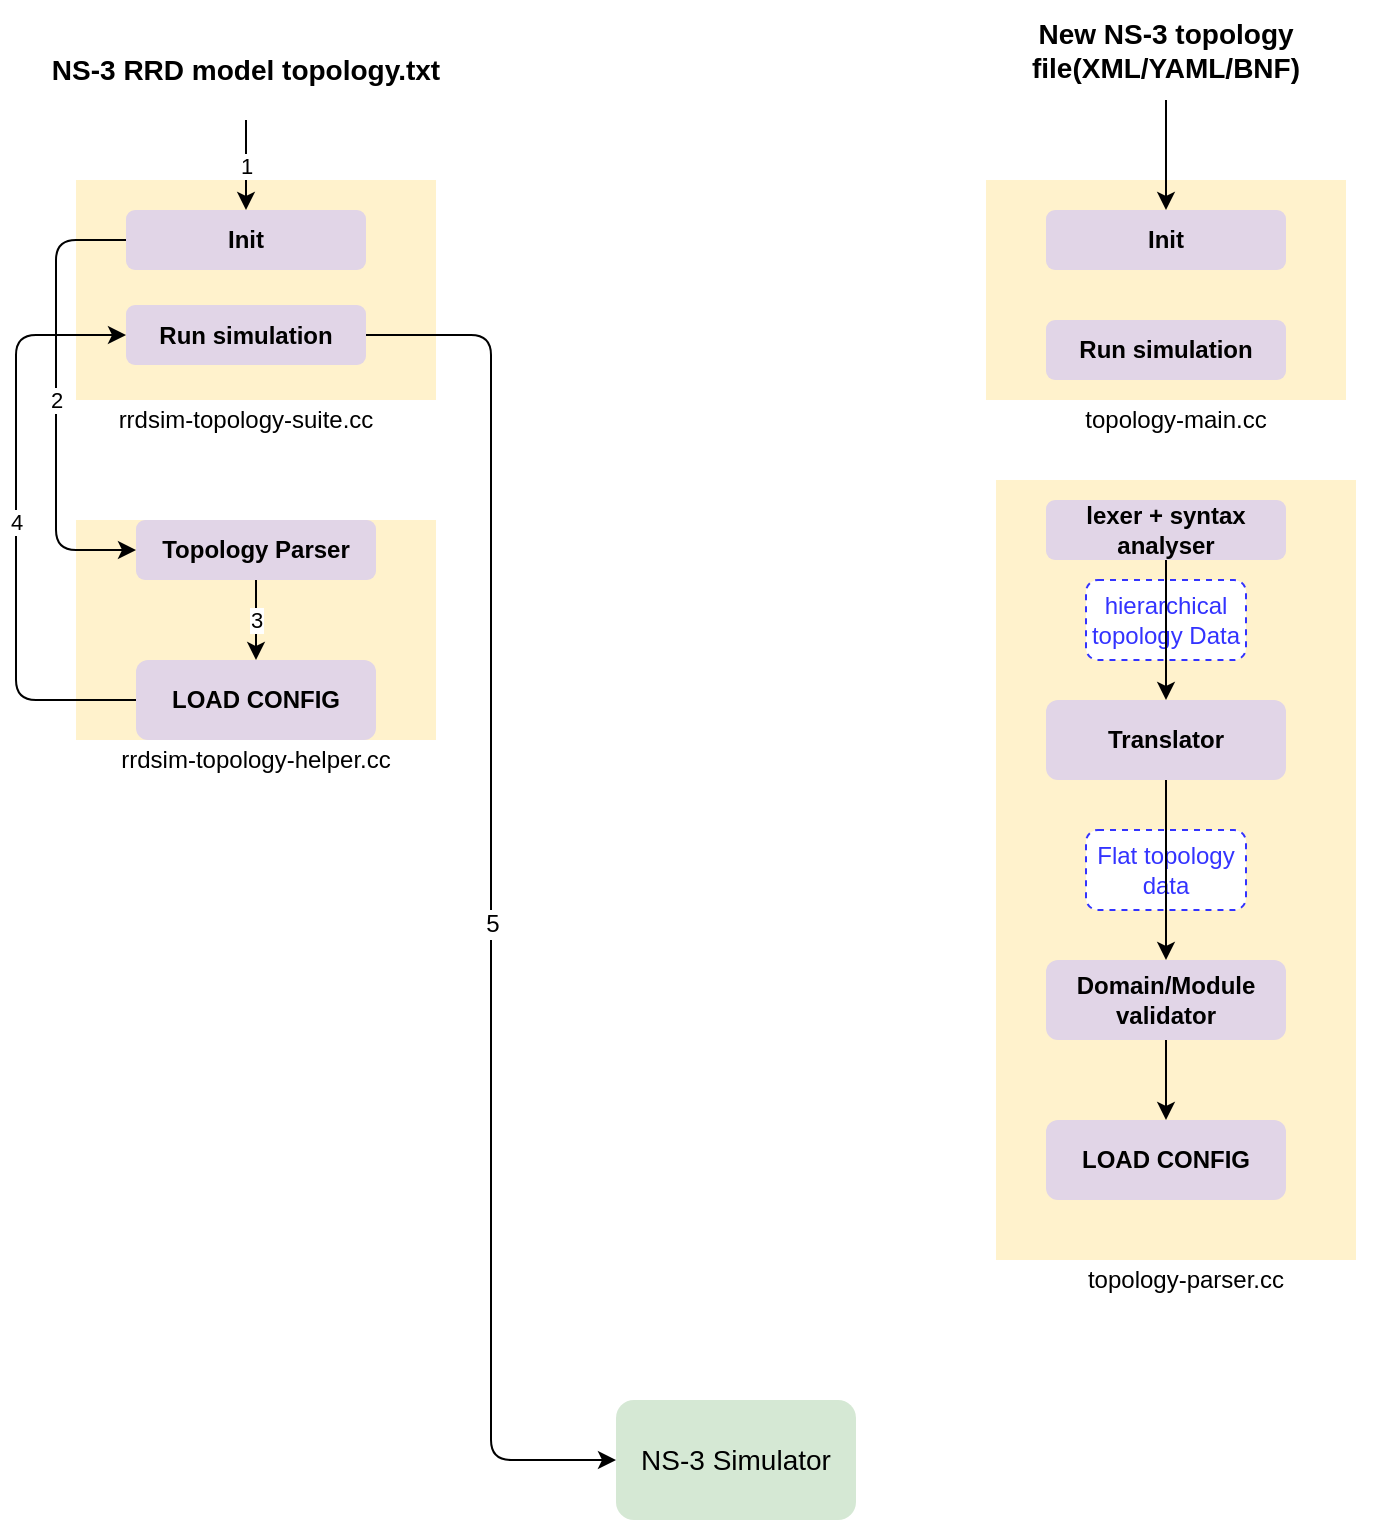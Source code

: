 <mxfile version="11.0.8" type="github"><diagram id="WUkLrTjc6pfQje6Lp3A3" name="Page-1"><mxGraphModel dx="1307" dy="1054" grid="1" gridSize="10" guides="1" tooltips="1" connect="1" arrows="1" fold="1" page="1" pageScale="1" pageWidth="850" pageHeight="1100" math="0" shadow="0"><root><mxCell id="0"/><mxCell id="1" parent="0"/><mxCell id="OYM6YsKHPWjOjZDcMZ7W-4" value="" style="rounded=0;whiteSpace=wrap;html=1;fillColor=#fff2cc;strokeColor=none;" vertex="1" parent="1"><mxGeometry x="530" y="440" width="180" height="390" as="geometry"/></mxCell><mxCell id="OYM6YsKHPWjOjZDcMZ7W-22" value="&lt;font color=&quot;#3333ff&quot;&gt;Flat topology data&lt;/font&gt;" style="rounded=1;whiteSpace=wrap;html=1;dashed=1;strokeColor=#3333FF;" vertex="1" parent="1"><mxGeometry x="575" y="615" width="80" height="40" as="geometry"/></mxCell><mxCell id="OYM6YsKHPWjOjZDcMZ7W-9" value="&lt;font color=&quot;#3333ff&quot;&gt;hierarchical topology Data&lt;/font&gt;" style="rounded=1;whiteSpace=wrap;html=1;dashed=1;strokeColor=#3333FF;" vertex="1" parent="1"><mxGeometry x="575" y="490" width="80" height="40" as="geometry"/></mxCell><mxCell id="YNuWitENtT-3OiKM5Ysg-1" value="&lt;span style=&quot;font-size: 14px&quot;&gt;&lt;b&gt;NS-3 RRD model topology.txt&lt;/b&gt;&lt;/span&gt;" style="text;html=1;strokeColor=none;fillColor=none;align=center;verticalAlign=middle;whiteSpace=wrap;rounded=0;" parent="1" vertex="1"><mxGeometry x="50" y="210" width="210" height="50" as="geometry"/></mxCell><mxCell id="YNuWitENtT-3OiKM5Ysg-2" value="&lt;span style=&quot;font-size: 14px&quot;&gt;&lt;b&gt;New NS-3 topology file(XML/YAML/BNF)&lt;/b&gt;&lt;/span&gt;" style="text;html=1;strokeColor=none;fillColor=none;align=center;verticalAlign=middle;whiteSpace=wrap;rounded=0;" parent="1" vertex="1"><mxGeometry x="510" y="200" width="210" height="50" as="geometry"/></mxCell><mxCell id="YNuWitENtT-3OiKM5Ysg-3" value="&lt;font style=&quot;font-size: 14px&quot;&gt;NS-3 Simulator&lt;/font&gt;" style="rounded=1;whiteSpace=wrap;html=1;fillColor=#d5e8d4;strokeColor=none;" parent="1" vertex="1"><mxGeometry x="340" y="900" width="120" height="60" as="geometry"/></mxCell><mxCell id="YNuWitENtT-3OiKM5Ysg-7" value="" style="group" parent="1" vertex="1" connectable="0"><mxGeometry x="70" y="460" width="180" height="130" as="geometry"/></mxCell><mxCell id="YNuWitENtT-3OiKM5Ysg-4" value="" style="rounded=0;whiteSpace=wrap;html=1;fillColor=#fff2cc;strokeColor=none;" parent="YNuWitENtT-3OiKM5Ysg-7" vertex="1"><mxGeometry width="180" height="110" as="geometry"/></mxCell><mxCell id="YNuWitENtT-3OiKM5Ysg-5" value="rrdsim-topology-helper.cc" style="text;html=1;strokeColor=none;fillColor=none;align=center;verticalAlign=middle;whiteSpace=wrap;rounded=0;" parent="YNuWitENtT-3OiKM5Ysg-7" vertex="1"><mxGeometry x="10" y="110" width="160" height="20" as="geometry"/></mxCell><mxCell id="YNuWitENtT-3OiKM5Ysg-6" value="&lt;b&gt;Topology Parser&lt;/b&gt;" style="rounded=1;whiteSpace=wrap;html=1;fillColor=#e1d5e7;strokeColor=none;" parent="YNuWitENtT-3OiKM5Ysg-7" vertex="1"><mxGeometry x="30" width="120" height="30" as="geometry"/></mxCell><mxCell id="YNuWitENtT-3OiKM5Ysg-15" value="&lt;b&gt;LOAD CONFIG&lt;/b&gt;" style="rounded=1;whiteSpace=wrap;html=1;fillColor=#e1d5e7;strokeColor=none;" parent="YNuWitENtT-3OiKM5Ysg-7" vertex="1"><mxGeometry x="30" y="70" width="120" height="40" as="geometry"/></mxCell><mxCell id="YNuWitENtT-3OiKM5Ysg-24" value="3" style="endArrow=classic;html=1;exitX=0.5;exitY=1;exitDx=0;exitDy=0;" parent="YNuWitENtT-3OiKM5Ysg-7" source="YNuWitENtT-3OiKM5Ysg-6" target="YNuWitENtT-3OiKM5Ysg-15" edge="1"><mxGeometry width="50" height="50" relative="1" as="geometry"><mxPoint x="-20" y="310" as="sourcePoint"/><mxPoint x="90" y="60" as="targetPoint"/></mxGeometry></mxCell><mxCell id="YNuWitENtT-3OiKM5Ysg-22" value="" style="group" parent="1" vertex="1" connectable="0"><mxGeometry x="70" y="290" width="180" height="130" as="geometry"/></mxCell><mxCell id="YNuWitENtT-3OiKM5Ysg-8" value="" style="rounded=0;whiteSpace=wrap;html=1;fillColor=#fff2cc;strokeColor=none;" parent="YNuWitENtT-3OiKM5Ysg-22" vertex="1"><mxGeometry width="180" height="110" as="geometry"/></mxCell><mxCell id="YNuWitENtT-3OiKM5Ysg-9" value="rrdsim-topology-suite.cc" style="text;html=1;strokeColor=none;fillColor=none;align=center;verticalAlign=middle;whiteSpace=wrap;rounded=0;" parent="YNuWitENtT-3OiKM5Ysg-22" vertex="1"><mxGeometry x="5" y="110" width="160" height="20" as="geometry"/></mxCell><mxCell id="YNuWitENtT-3OiKM5Ysg-14" value="&lt;b&gt;Init&lt;/b&gt;" style="rounded=1;whiteSpace=wrap;html=1;fillColor=#e1d5e7;strokeColor=none;" parent="YNuWitENtT-3OiKM5Ysg-22" vertex="1"><mxGeometry x="25" y="15" width="120" height="30" as="geometry"/></mxCell><mxCell id="YNuWitENtT-3OiKM5Ysg-16" value="&lt;b&gt;Run simulation&lt;/b&gt;" style="rounded=1;whiteSpace=wrap;html=1;fillColor=#e1d5e7;strokeColor=none;" parent="YNuWitENtT-3OiKM5Ysg-22" vertex="1"><mxGeometry x="25" y="62.5" width="120" height="30" as="geometry"/></mxCell><mxCell id="YNuWitENtT-3OiKM5Ysg-18" value="1" style="endArrow=classic;html=1;" parent="1" source="YNuWitENtT-3OiKM5Ysg-1" target="YNuWitENtT-3OiKM5Ysg-14" edge="1"><mxGeometry width="50" height="50" relative="1" as="geometry"><mxPoint x="50" y="770" as="sourcePoint"/><mxPoint x="100" y="720" as="targetPoint"/></mxGeometry></mxCell><mxCell id="YNuWitENtT-3OiKM5Ysg-25" value="4" style="endArrow=classic;html=1;exitX=0;exitY=0.5;exitDx=0;exitDy=0;entryX=0;entryY=0.5;entryDx=0;entryDy=0;edgeStyle=elbowEdgeStyle;elbow=horizontal;" parent="1" source="YNuWitENtT-3OiKM5Ysg-15" target="YNuWitENtT-3OiKM5Ysg-16" edge="1"><mxGeometry width="50" height="50" relative="1" as="geometry"><mxPoint x="50" y="770" as="sourcePoint"/><mxPoint x="100" y="720" as="targetPoint"/><Array as="points"><mxPoint x="40" y="460"/></Array></mxGeometry></mxCell><mxCell id="YNuWitENtT-3OiKM5Ysg-26" value="2" style="endArrow=classic;html=1;exitX=0;exitY=0.5;exitDx=0;exitDy=0;edgeStyle=elbowEdgeStyle;elbow=vertical;entryX=0;entryY=0.5;entryDx=0;entryDy=0;" parent="1" source="YNuWitENtT-3OiKM5Ysg-14" target="YNuWitENtT-3OiKM5Ysg-6" edge="1"><mxGeometry width="50" height="50" relative="1" as="geometry"><mxPoint x="30" y="770" as="sourcePoint"/><mxPoint x="80" y="720" as="targetPoint"/><Array as="points"><mxPoint x="60" y="390"/></Array></mxGeometry></mxCell><mxCell id="YNuWitENtT-3OiKM5Ysg-27" value="" style="endArrow=classic;html=1;exitX=1;exitY=0.5;exitDx=0;exitDy=0;entryX=0;entryY=0.5;entryDx=0;entryDy=0;edgeStyle=elbowEdgeStyle;" parent="1" source="YNuWitENtT-3OiKM5Ysg-16" target="YNuWitENtT-3OiKM5Ysg-3" edge="1"><mxGeometry width="50" height="50" relative="1" as="geometry"><mxPoint x="450" y="460" as="sourcePoint"/><mxPoint x="500" y="410" as="targetPoint"/></mxGeometry></mxCell><mxCell id="YNuWitENtT-3OiKM5Ysg-31" value="5" style="text;html=1;resizable=0;points=[];align=center;verticalAlign=middle;labelBackgroundColor=#ffffff;" parent="YNuWitENtT-3OiKM5Ysg-27" vertex="1" connectable="0"><mxGeometry x="0.039" relative="1" as="geometry"><mxPoint as="offset"/></mxGeometry></mxCell><mxCell id="OYM6YsKHPWjOjZDcMZ7W-1" value="" style="rounded=0;whiteSpace=wrap;html=1;fillColor=#fff2cc;strokeColor=none;" vertex="1" parent="1"><mxGeometry x="525" y="290" width="180" height="110" as="geometry"/></mxCell><mxCell id="OYM6YsKHPWjOjZDcMZ7W-3" value="topology-main.cc" style="text;html=1;strokeColor=none;fillColor=none;align=center;verticalAlign=middle;whiteSpace=wrap;rounded=0;" vertex="1" parent="1"><mxGeometry x="540" y="400" width="160" height="20" as="geometry"/></mxCell><mxCell id="OYM6YsKHPWjOjZDcMZ7W-5" value="topology-parser.cc" style="text;html=1;strokeColor=none;fillColor=none;align=center;verticalAlign=middle;whiteSpace=wrap;rounded=0;" vertex="1" parent="1"><mxGeometry x="545" y="830" width="160" height="20" as="geometry"/></mxCell><mxCell id="OYM6YsKHPWjOjZDcMZ7W-6" value="&lt;b&gt;Init&lt;/b&gt;" style="rounded=1;whiteSpace=wrap;html=1;fillColor=#e1d5e7;strokeColor=none;" vertex="1" parent="1"><mxGeometry x="555" y="305" width="120" height="30" as="geometry"/></mxCell><mxCell id="OYM6YsKHPWjOjZDcMZ7W-7" value="&lt;b&gt;Run simulation&lt;/b&gt;" style="rounded=1;whiteSpace=wrap;html=1;fillColor=#e1d5e7;strokeColor=none;" vertex="1" parent="1"><mxGeometry x="555" y="360" width="120" height="30" as="geometry"/></mxCell><mxCell id="OYM6YsKHPWjOjZDcMZ7W-12" style="edgeStyle=elbowEdgeStyle;rounded=0;orthogonalLoop=1;jettySize=auto;html=1;exitX=0.5;exitY=1;exitDx=0;exitDy=0;entryX=0.5;entryY=0;entryDx=0;entryDy=0;" edge="1" parent="1" source="OYM6YsKHPWjOjZDcMZ7W-8" target="OYM6YsKHPWjOjZDcMZ7W-10"><mxGeometry relative="1" as="geometry"/></mxCell><mxCell id="OYM6YsKHPWjOjZDcMZ7W-8" value="&lt;b&gt;lexer + syntax analyser&lt;/b&gt;" style="rounded=1;whiteSpace=wrap;html=1;fillColor=#e1d5e7;strokeColor=none;" vertex="1" parent="1"><mxGeometry x="555" y="450" width="120" height="30" as="geometry"/></mxCell><mxCell id="OYM6YsKHPWjOjZDcMZ7W-11" value="" style="endArrow=classic;html=1;exitX=0.5;exitY=1;exitDx=0;exitDy=0;entryX=0.5;entryY=0;entryDx=0;entryDy=0;" edge="1" parent="1" source="OYM6YsKHPWjOjZDcMZ7W-10" target="OYM6YsKHPWjOjZDcMZ7W-13"><mxGeometry width="50" height="50" relative="1" as="geometry"><mxPoint x="30" y="870" as="sourcePoint"/><mxPoint x="80" y="820" as="targetPoint"/></mxGeometry></mxCell><mxCell id="OYM6YsKHPWjOjZDcMZ7W-10" value="&lt;b&gt;Translator&lt;/b&gt;" style="rounded=1;whiteSpace=wrap;html=1;fillColor=#e1d5e7;strokeColor=none;" vertex="1" parent="1"><mxGeometry x="555" y="550" width="120" height="40" as="geometry"/></mxCell><mxCell id="OYM6YsKHPWjOjZDcMZ7W-13" value="&lt;b&gt;Domain/Module validator&lt;/b&gt;" style="rounded=1;whiteSpace=wrap;html=1;fillColor=#e1d5e7;strokeColor=none;" vertex="1" parent="1"><mxGeometry x="555" y="680" width="120" height="40" as="geometry"/></mxCell><mxCell id="OYM6YsKHPWjOjZDcMZ7W-14" value="&lt;b&gt;LOAD CONFIG&lt;/b&gt;" style="rounded=1;whiteSpace=wrap;html=1;fillColor=#e1d5e7;strokeColor=none;" vertex="1" parent="1"><mxGeometry x="555" y="760" width="120" height="40" as="geometry"/></mxCell><mxCell id="OYM6YsKHPWjOjZDcMZ7W-21" value="" style="endArrow=classic;html=1;exitX=0.5;exitY=1;exitDx=0;exitDy=0;" edge="1" parent="1" source="OYM6YsKHPWjOjZDcMZ7W-13" target="OYM6YsKHPWjOjZDcMZ7W-14"><mxGeometry width="50" height="50" relative="1" as="geometry"><mxPoint x="10" y="1270" as="sourcePoint"/><mxPoint x="60" y="1220" as="targetPoint"/></mxGeometry></mxCell><mxCell id="OYM6YsKHPWjOjZDcMZ7W-18" style="edgeStyle=elbowEdgeStyle;rounded=0;orthogonalLoop=1;jettySize=auto;html=1;exitX=0.5;exitY=1;exitDx=0;exitDy=0;entryX=0.5;entryY=0;entryDx=0;entryDy=0;" edge="1" parent="1" source="YNuWitENtT-3OiKM5Ysg-2" target="OYM6YsKHPWjOjZDcMZ7W-6"><mxGeometry relative="1" as="geometry"/></mxCell></root></mxGraphModel></diagram></mxfile>